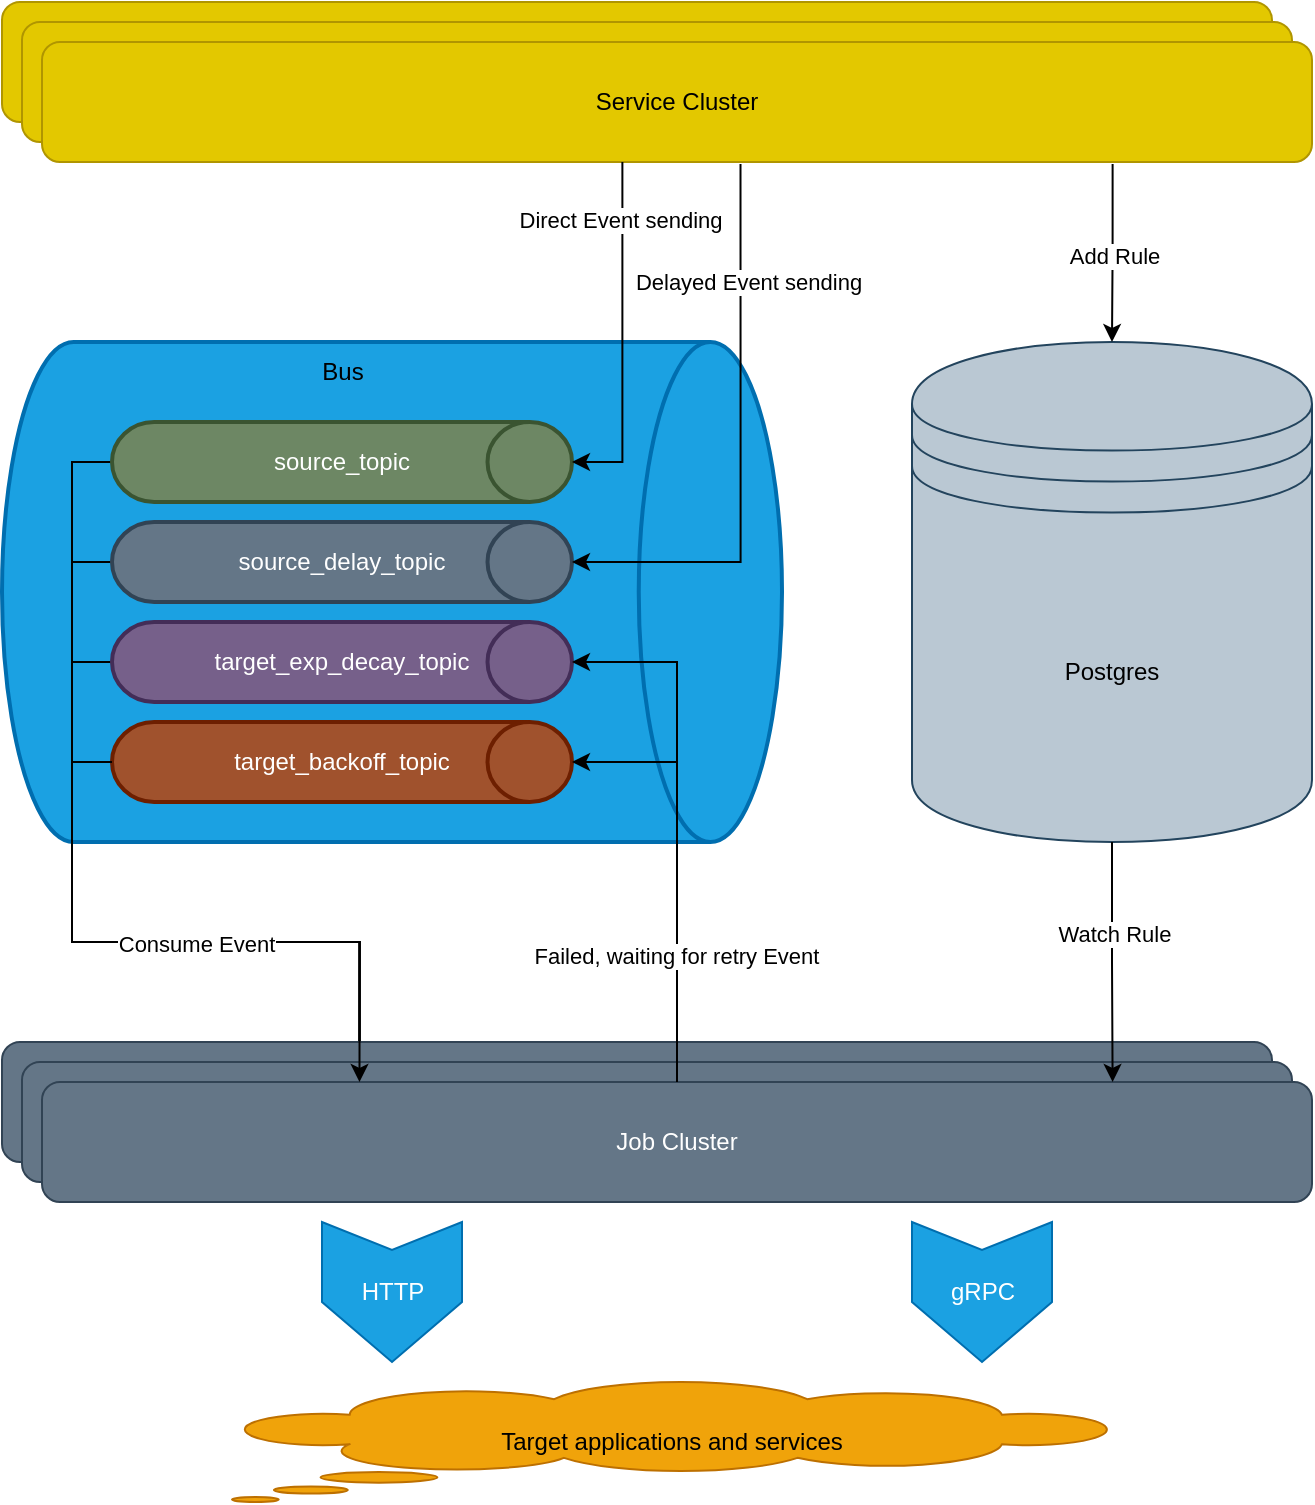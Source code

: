 <mxfile version="27.1.6">
  <diagram name="Page-1" id="t1o1hZtErai0fdBaMHt-">
    <mxGraphModel dx="932" dy="1224" grid="1" gridSize="10" guides="1" tooltips="1" connect="1" arrows="1" fold="1" page="1" pageScale="1" pageWidth="850" pageHeight="1100" math="0" shadow="0">
      <root>
        <mxCell id="0" />
        <mxCell id="1" parent="0" />
        <mxCell id="r7WWr2wgdoRN-nakEx8c-4" value="" style="strokeWidth=2;html=1;shape=mxgraph.flowchart.direct_data;whiteSpace=wrap;fillColor=#1ba1e2;fontColor=#ffffff;strokeColor=#006EAF;" parent="1" vertex="1">
          <mxGeometry x="90" y="340" width="390" height="250" as="geometry" />
        </mxCell>
        <mxCell id="r7WWr2wgdoRN-nakEx8c-66" style="edgeStyle=orthogonalEdgeStyle;rounded=0;orthogonalLoop=1;jettySize=auto;html=1;exitX=0;exitY=0.5;exitDx=0;exitDy=0;exitPerimeter=0;entryX=0.25;entryY=0;entryDx=0;entryDy=0;" parent="1" source="r7WWr2wgdoRN-nakEx8c-5" target="r7WWr2wgdoRN-nakEx8c-57" edge="1">
          <mxGeometry relative="1" as="geometry">
            <Array as="points">
              <mxPoint x="125" y="400" />
              <mxPoint x="125" y="640" />
              <mxPoint x="269" y="640" />
            </Array>
          </mxGeometry>
        </mxCell>
        <mxCell id="r7WWr2wgdoRN-nakEx8c-5" value="source_topic" style="strokeWidth=2;html=1;shape=mxgraph.flowchart.direct_data;whiteSpace=wrap;fillColor=#6d8764;fontColor=#ffffff;strokeColor=#3A5431;" parent="1" vertex="1">
          <mxGeometry x="145" y="380" width="230" height="40" as="geometry" />
        </mxCell>
        <mxCell id="r7WWr2wgdoRN-nakEx8c-65" style="edgeStyle=orthogonalEdgeStyle;rounded=0;orthogonalLoop=1;jettySize=auto;html=1;exitX=0;exitY=0.5;exitDx=0;exitDy=0;exitPerimeter=0;entryX=0.25;entryY=0;entryDx=0;entryDy=0;" parent="1" source="r7WWr2wgdoRN-nakEx8c-7" target="r7WWr2wgdoRN-nakEx8c-57" edge="1">
          <mxGeometry relative="1" as="geometry">
            <Array as="points">
              <mxPoint x="125" y="450" />
              <mxPoint x="125" y="640" />
              <mxPoint x="269" y="640" />
            </Array>
          </mxGeometry>
        </mxCell>
        <mxCell id="r7WWr2wgdoRN-nakEx8c-7" value="source_delay_topic" style="strokeWidth=2;html=1;shape=mxgraph.flowchart.direct_data;whiteSpace=wrap;fillColor=#647687;fontColor=#ffffff;strokeColor=#314354;" parent="1" vertex="1">
          <mxGeometry x="145" y="430" width="230" height="40" as="geometry" />
        </mxCell>
        <mxCell id="r7WWr2wgdoRN-nakEx8c-64" style="edgeStyle=orthogonalEdgeStyle;rounded=0;orthogonalLoop=1;jettySize=auto;html=1;exitX=0;exitY=0.5;exitDx=0;exitDy=0;exitPerimeter=0;entryX=0.25;entryY=0;entryDx=0;entryDy=0;" parent="1" source="r7WWr2wgdoRN-nakEx8c-8" target="r7WWr2wgdoRN-nakEx8c-57" edge="1">
          <mxGeometry relative="1" as="geometry">
            <Array as="points">
              <mxPoint x="125" y="500" />
              <mxPoint x="125" y="640" />
              <mxPoint x="269" y="640" />
            </Array>
          </mxGeometry>
        </mxCell>
        <mxCell id="r7WWr2wgdoRN-nakEx8c-8" value="target_exp_decay_topic" style="strokeWidth=2;html=1;shape=mxgraph.flowchart.direct_data;whiteSpace=wrap;fillColor=#76608a;fontColor=#ffffff;strokeColor=#432D57;" parent="1" vertex="1">
          <mxGeometry x="145" y="480" width="230" height="40" as="geometry" />
        </mxCell>
        <mxCell id="r7WWr2wgdoRN-nakEx8c-9" value="target_backoff_topic" style="strokeWidth=2;html=1;shape=mxgraph.flowchart.direct_data;whiteSpace=wrap;fillColor=#a0522d;fontColor=#ffffff;strokeColor=#6D1F00;" parent="1" vertex="1">
          <mxGeometry x="145" y="530" width="230" height="40" as="geometry" />
        </mxCell>
        <mxCell id="r7WWr2wgdoRN-nakEx8c-10" value="Bus" style="text;html=1;align=center;verticalAlign=middle;resizable=0;points=[];autosize=1;strokeColor=none;fillColor=none;" parent="1" vertex="1">
          <mxGeometry x="240" y="340" width="40" height="30" as="geometry" />
        </mxCell>
        <mxCell id="r7WWr2wgdoRN-nakEx8c-12" value="Postgres" style="shape=datastore;whiteSpace=wrap;html=1;fillColor=#bac8d3;strokeColor=#23445d;" parent="1" vertex="1">
          <mxGeometry x="545" y="340" width="200" height="250" as="geometry" />
        </mxCell>
        <mxCell id="r7WWr2wgdoRN-nakEx8c-19" value="" style="rounded=1;whiteSpace=wrap;html=1;fillColor=#e3c800;fontColor=#000000;strokeColor=#B09500;" parent="1" vertex="1">
          <mxGeometry x="90" y="170" width="635" height="60" as="geometry" />
        </mxCell>
        <mxCell id="r7WWr2wgdoRN-nakEx8c-22" value="" style="rounded=1;whiteSpace=wrap;html=1;fillColor=#e3c800;fontColor=#000000;strokeColor=#B09500;" parent="1" vertex="1">
          <mxGeometry x="100" y="180" width="635" height="60" as="geometry" />
        </mxCell>
        <mxCell id="r7WWr2wgdoRN-nakEx8c-37" style="edgeStyle=orthogonalEdgeStyle;rounded=0;orthogonalLoop=1;jettySize=auto;html=1;exitX=0.843;exitY=1.017;exitDx=0;exitDy=0;exitPerimeter=0;" parent="1" source="r7WWr2wgdoRN-nakEx8c-23" target="r7WWr2wgdoRN-nakEx8c-12" edge="1">
          <mxGeometry relative="1" as="geometry">
            <mxPoint x="586" y="250" as="sourcePoint" />
          </mxGeometry>
        </mxCell>
        <mxCell id="r7WWr2wgdoRN-nakEx8c-38" value="Add Rule" style="edgeLabel;html=1;align=center;verticalAlign=middle;resizable=0;points=[];" parent="r7WWr2wgdoRN-nakEx8c-37" vertex="1" connectable="0">
          <mxGeometry x="-0.009" y="2" relative="1" as="geometry">
            <mxPoint as="offset" />
          </mxGeometry>
        </mxCell>
        <mxCell id="r7WWr2wgdoRN-nakEx8c-23" value="Service Cluster" style="rounded=1;whiteSpace=wrap;html=1;fillColor=#e3c800;fontColor=#000000;strokeColor=#B09500;" parent="1" vertex="1">
          <mxGeometry x="110" y="190" width="635" height="60" as="geometry" />
        </mxCell>
        <mxCell id="r7WWr2wgdoRN-nakEx8c-30" style="edgeStyle=orthogonalEdgeStyle;rounded=0;orthogonalLoop=1;jettySize=auto;html=1;exitX=0.457;exitY=1;exitDx=0;exitDy=0;entryX=1;entryY=0.5;entryDx=0;entryDy=0;entryPerimeter=0;exitPerimeter=0;" parent="1" source="r7WWr2wgdoRN-nakEx8c-23" target="r7WWr2wgdoRN-nakEx8c-5" edge="1">
          <mxGeometry relative="1" as="geometry" />
        </mxCell>
        <mxCell id="r7WWr2wgdoRN-nakEx8c-35" value="Direct Event sending" style="edgeLabel;html=1;align=center;verticalAlign=middle;resizable=0;points=[];" parent="r7WWr2wgdoRN-nakEx8c-30" vertex="1" connectable="0">
          <mxGeometry x="-0.669" y="-1" relative="1" as="geometry">
            <mxPoint as="offset" />
          </mxGeometry>
        </mxCell>
        <mxCell id="r7WWr2wgdoRN-nakEx8c-31" style="edgeStyle=orthogonalEdgeStyle;rounded=0;orthogonalLoop=1;jettySize=auto;html=1;entryX=1;entryY=0.5;entryDx=0;entryDy=0;entryPerimeter=0;exitX=0.55;exitY=1.017;exitDx=0;exitDy=0;exitPerimeter=0;" parent="1" source="r7WWr2wgdoRN-nakEx8c-23" target="r7WWr2wgdoRN-nakEx8c-7" edge="1">
          <mxGeometry relative="1" as="geometry" />
        </mxCell>
        <mxCell id="r7WWr2wgdoRN-nakEx8c-36" value="Delayed Event sending" style="edgeLabel;html=1;align=center;verticalAlign=middle;resizable=0;points=[];" parent="r7WWr2wgdoRN-nakEx8c-31" vertex="1" connectable="0">
          <mxGeometry x="-0.582" y="3" relative="1" as="geometry">
            <mxPoint as="offset" />
          </mxGeometry>
        </mxCell>
        <mxCell id="r7WWr2wgdoRN-nakEx8c-55" value="" style="rounded=1;whiteSpace=wrap;html=1;fillColor=#647687;fontColor=#ffffff;strokeColor=#314354;" parent="1" vertex="1">
          <mxGeometry x="90" y="690" width="635" height="60" as="geometry" />
        </mxCell>
        <mxCell id="r7WWr2wgdoRN-nakEx8c-56" value="" style="rounded=1;whiteSpace=wrap;html=1;fillColor=#647687;fontColor=#ffffff;strokeColor=#314354;" parent="1" vertex="1">
          <mxGeometry x="100" y="700" width="635" height="60" as="geometry" />
        </mxCell>
        <mxCell id="r7WWr2wgdoRN-nakEx8c-57" value="Job Cluster" style="rounded=1;whiteSpace=wrap;html=1;fillColor=#647687;fontColor=#ffffff;strokeColor=#314354;" parent="1" vertex="1">
          <mxGeometry x="110" y="710" width="635" height="60" as="geometry" />
        </mxCell>
        <mxCell id="r7WWr2wgdoRN-nakEx8c-60" style="edgeStyle=orthogonalEdgeStyle;rounded=0;orthogonalLoop=1;jettySize=auto;html=1;exitX=0;exitY=0.5;exitDx=0;exitDy=0;exitPerimeter=0;entryX=0.25;entryY=0;entryDx=0;entryDy=0;" parent="1" source="r7WWr2wgdoRN-nakEx8c-9" target="r7WWr2wgdoRN-nakEx8c-57" edge="1">
          <mxGeometry relative="1" as="geometry" />
        </mxCell>
        <mxCell id="r7WWr2wgdoRN-nakEx8c-67" value="Consume Event" style="edgeLabel;html=1;align=center;verticalAlign=middle;resizable=0;points=[];" parent="r7WWr2wgdoRN-nakEx8c-60" vertex="1" connectable="0">
          <mxGeometry x="0.062" y="-1" relative="1" as="geometry">
            <mxPoint as="offset" />
          </mxGeometry>
        </mxCell>
        <mxCell id="r7WWr2wgdoRN-nakEx8c-68" style="edgeStyle=orthogonalEdgeStyle;rounded=0;orthogonalLoop=1;jettySize=auto;html=1;exitX=0.5;exitY=0;exitDx=0;exitDy=0;entryX=1;entryY=0.5;entryDx=0;entryDy=0;entryPerimeter=0;" parent="1" source="r7WWr2wgdoRN-nakEx8c-57" target="r7WWr2wgdoRN-nakEx8c-8" edge="1">
          <mxGeometry relative="1" as="geometry" />
        </mxCell>
        <mxCell id="r7WWr2wgdoRN-nakEx8c-69" style="edgeStyle=orthogonalEdgeStyle;rounded=0;orthogonalLoop=1;jettySize=auto;html=1;exitX=0.5;exitY=0;exitDx=0;exitDy=0;entryX=1;entryY=0.5;entryDx=0;entryDy=0;entryPerimeter=0;" parent="1" source="r7WWr2wgdoRN-nakEx8c-57" target="r7WWr2wgdoRN-nakEx8c-9" edge="1">
          <mxGeometry relative="1" as="geometry" />
        </mxCell>
        <mxCell id="r7WWr2wgdoRN-nakEx8c-70" value="Failed, waiting for retry Event" style="edgeLabel;html=1;align=center;verticalAlign=middle;resizable=0;points=[];" parent="r7WWr2wgdoRN-nakEx8c-69" vertex="1" connectable="0">
          <mxGeometry x="-0.407" y="2" relative="1" as="geometry">
            <mxPoint x="1" as="offset" />
          </mxGeometry>
        </mxCell>
        <mxCell id="r7WWr2wgdoRN-nakEx8c-71" style="edgeStyle=orthogonalEdgeStyle;rounded=0;orthogonalLoop=1;jettySize=auto;html=1;exitX=0.5;exitY=1;exitDx=0;exitDy=0;entryX=0.843;entryY=0;entryDx=0;entryDy=0;entryPerimeter=0;" parent="1" source="r7WWr2wgdoRN-nakEx8c-12" target="r7WWr2wgdoRN-nakEx8c-57" edge="1">
          <mxGeometry relative="1" as="geometry" />
        </mxCell>
        <mxCell id="r7WWr2wgdoRN-nakEx8c-72" value="Watch Rule" style="edgeLabel;html=1;align=center;verticalAlign=middle;resizable=0;points=[];" parent="r7WWr2wgdoRN-nakEx8c-71" vertex="1" connectable="0">
          <mxGeometry x="-0.235" y="1" relative="1" as="geometry">
            <mxPoint as="offset" />
          </mxGeometry>
        </mxCell>
        <mxCell id="r7WWr2wgdoRN-nakEx8c-78" value="Target applications and services" style="whiteSpace=wrap;html=1;shape=mxgraph.basic.cloud_callout;fillColor=#f0a30a;fontColor=#000000;strokeColor=#BD7000;" parent="1" vertex="1">
          <mxGeometry x="205" y="860" width="440" height="60" as="geometry" />
        </mxCell>
        <mxCell id="r7WWr2wgdoRN-nakEx8c-81" value="HTTP" style="html=1;shadow=0;dashed=0;align=center;verticalAlign=middle;shape=mxgraph.arrows2.arrow;dy=0;dx=30;notch=14;direction=south;fillColor=#1ba1e2;fontColor=#ffffff;strokeColor=#006EAF;" parent="1" vertex="1">
          <mxGeometry x="250" y="780" width="70" height="70" as="geometry" />
        </mxCell>
        <mxCell id="r7WWr2wgdoRN-nakEx8c-83" value="gRPC" style="html=1;shadow=0;dashed=0;align=center;verticalAlign=middle;shape=mxgraph.arrows2.arrow;dy=0;dx=30;notch=14;direction=south;fillColor=#1ba1e2;fontColor=#ffffff;strokeColor=#006EAF;" parent="1" vertex="1">
          <mxGeometry x="545" y="780" width="70" height="70" as="geometry" />
        </mxCell>
      </root>
    </mxGraphModel>
  </diagram>
</mxfile>
